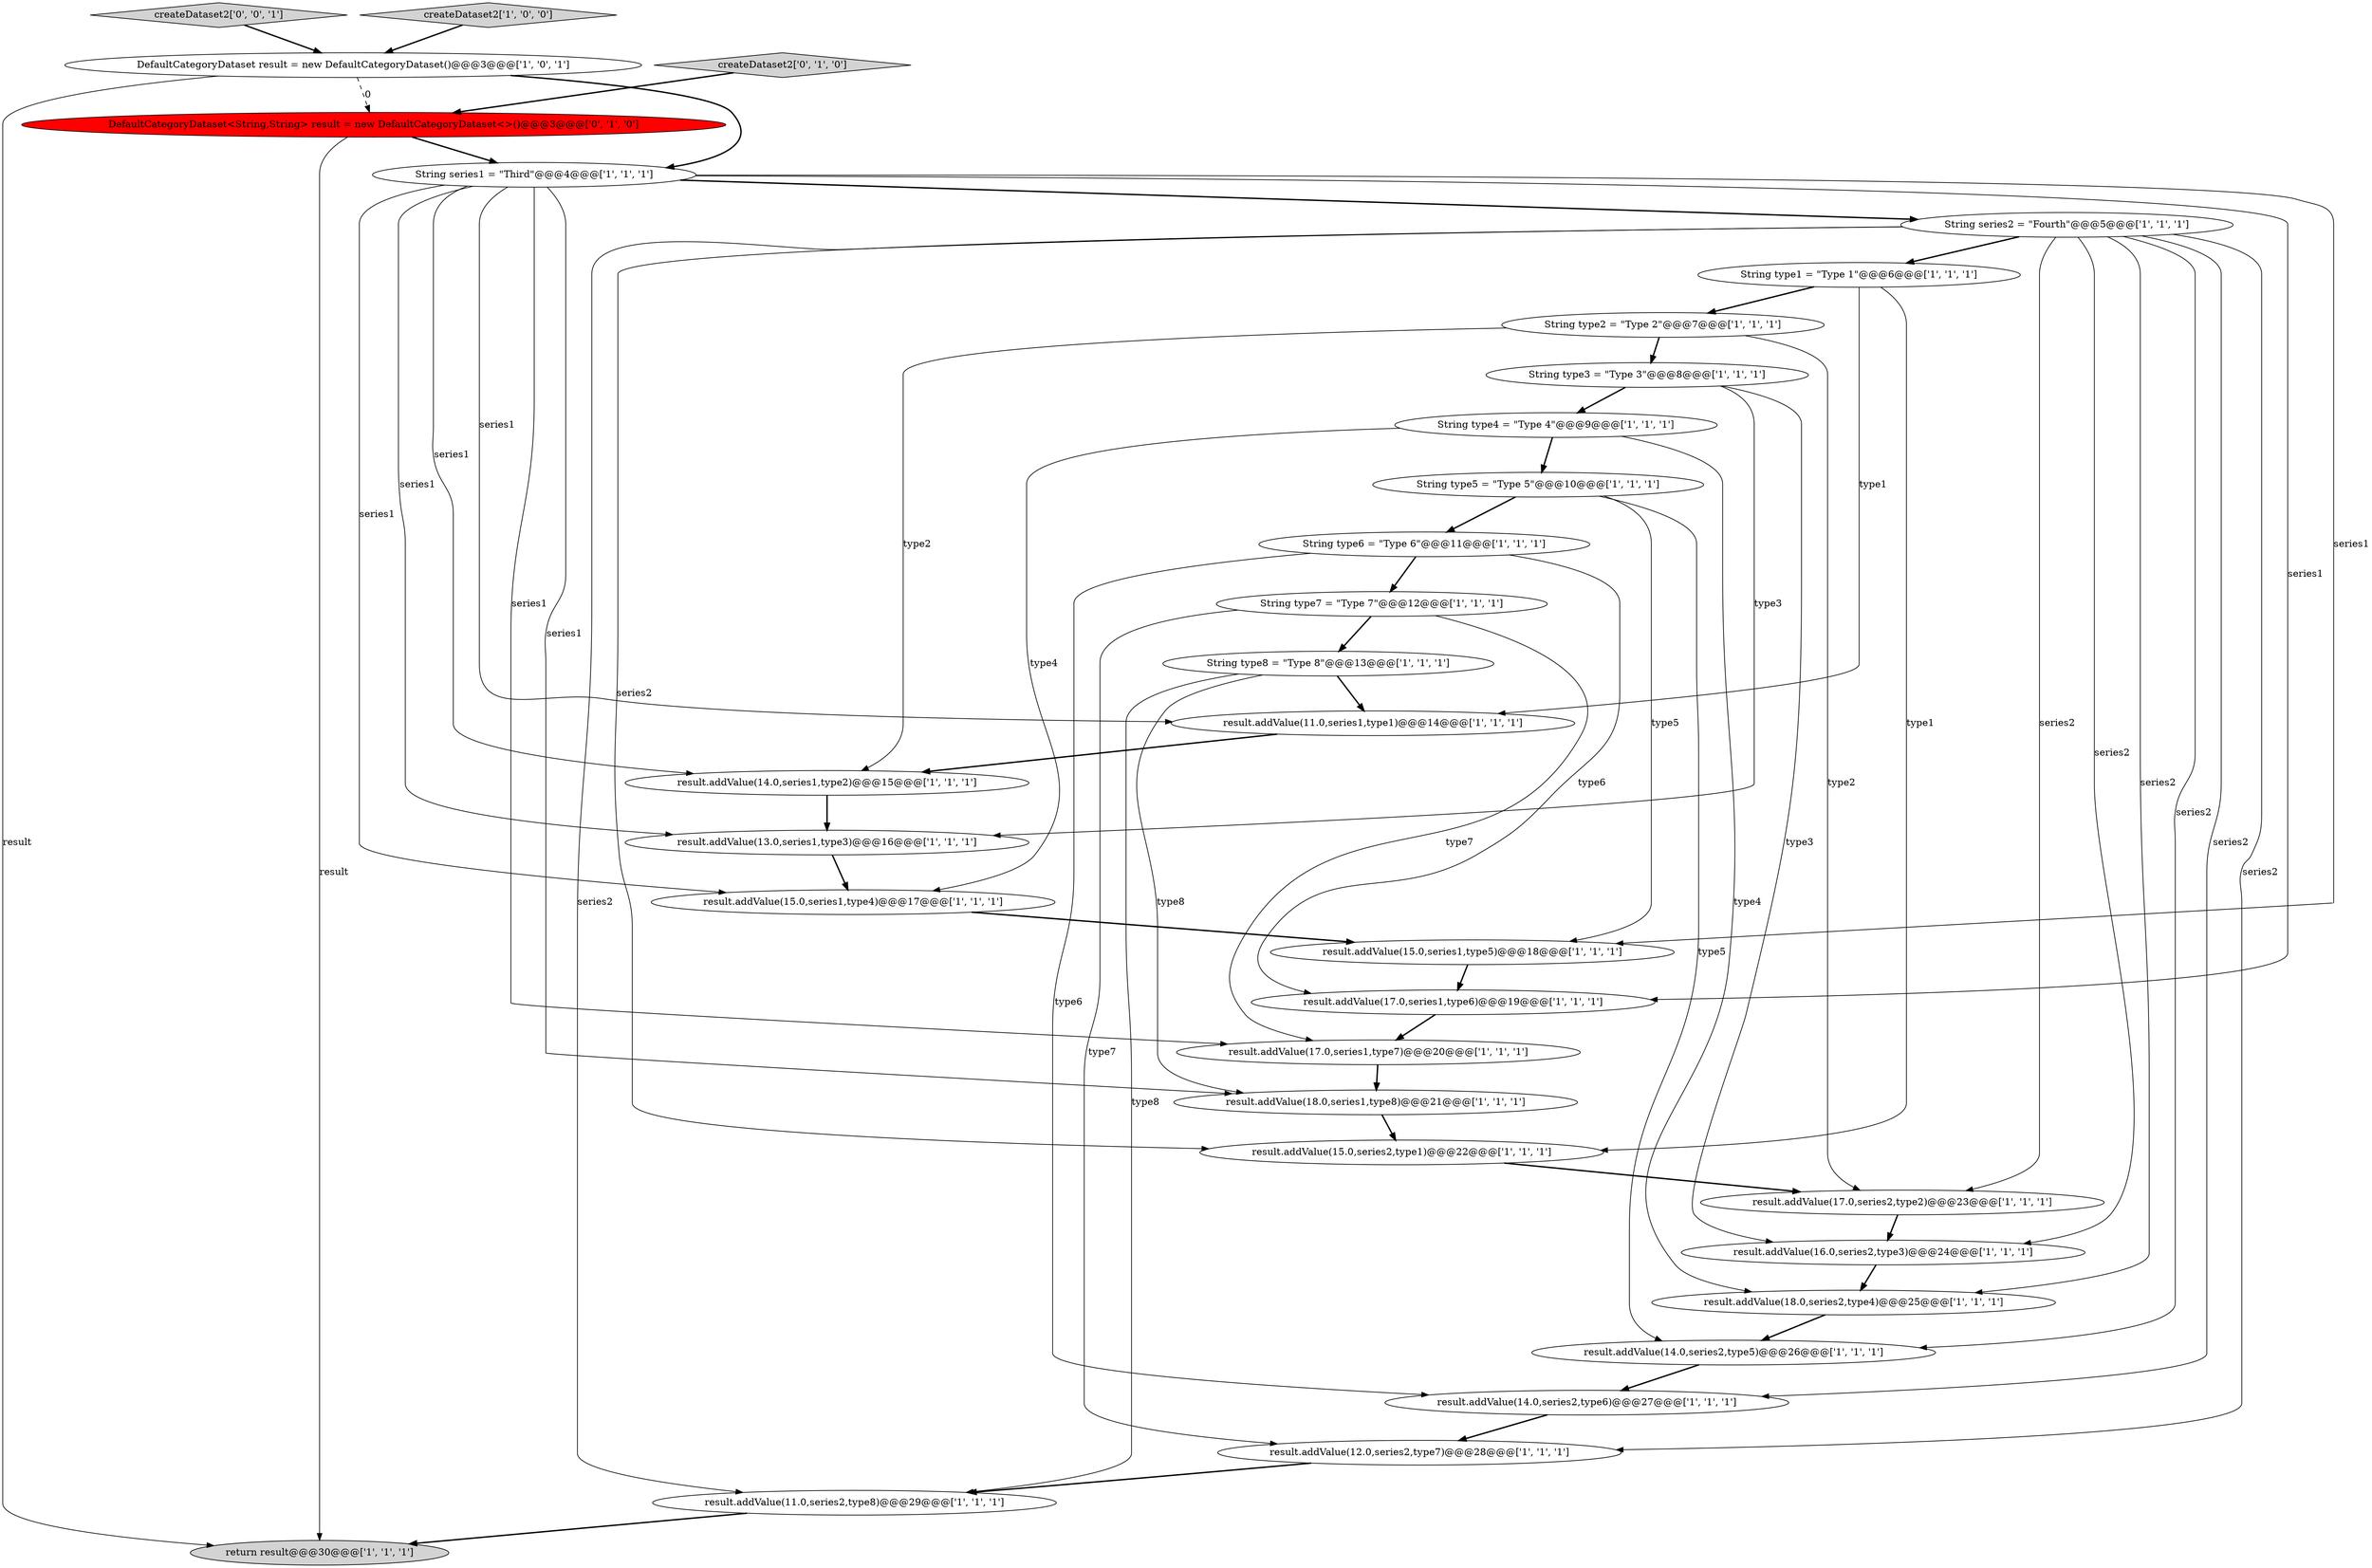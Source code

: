 digraph {
6 [style = filled, label = "result.addValue(17.0,series1,type7)@@@20@@@['1', '1', '1']", fillcolor = white, shape = ellipse image = "AAA0AAABBB1BBB"];
26 [style = filled, label = "result.addValue(14.0,series2,type6)@@@27@@@['1', '1', '1']", fillcolor = white, shape = ellipse image = "AAA0AAABBB1BBB"];
16 [style = filled, label = "result.addValue(17.0,series1,type6)@@@19@@@['1', '1', '1']", fillcolor = white, shape = ellipse image = "AAA0AAABBB1BBB"];
17 [style = filled, label = "DefaultCategoryDataset result = new DefaultCategoryDataset()@@@3@@@['1', '0', '1']", fillcolor = white, shape = ellipse image = "AAA0AAABBB1BBB"];
30 [style = filled, label = "DefaultCategoryDataset<String,String> result = new DefaultCategoryDataset<>()@@@3@@@['0', '1', '0']", fillcolor = red, shape = ellipse image = "AAA1AAABBB2BBB"];
12 [style = filled, label = "result.addValue(18.0,series2,type4)@@@25@@@['1', '1', '1']", fillcolor = white, shape = ellipse image = "AAA0AAABBB1BBB"];
8 [style = filled, label = "String type5 = \"Type 5\"@@@10@@@['1', '1', '1']", fillcolor = white, shape = ellipse image = "AAA0AAABBB1BBB"];
10 [style = filled, label = "result.addValue(12.0,series2,type7)@@@28@@@['1', '1', '1']", fillcolor = white, shape = ellipse image = "AAA0AAABBB1BBB"];
28 [style = filled, label = "String type7 = \"Type 7\"@@@12@@@['1', '1', '1']", fillcolor = white, shape = ellipse image = "AAA0AAABBB1BBB"];
23 [style = filled, label = "result.addValue(14.0,series2,type5)@@@26@@@['1', '1', '1']", fillcolor = white, shape = ellipse image = "AAA0AAABBB1BBB"];
27 [style = filled, label = "String series1 = \"Third\"@@@4@@@['1', '1', '1']", fillcolor = white, shape = ellipse image = "AAA0AAABBB1BBB"];
3 [style = filled, label = "result.addValue(14.0,series1,type2)@@@15@@@['1', '1', '1']", fillcolor = white, shape = ellipse image = "AAA0AAABBB1BBB"];
21 [style = filled, label = "result.addValue(13.0,series1,type3)@@@16@@@['1', '1', '1']", fillcolor = white, shape = ellipse image = "AAA0AAABBB1BBB"];
22 [style = filled, label = "String type6 = \"Type 6\"@@@11@@@['1', '1', '1']", fillcolor = white, shape = ellipse image = "AAA0AAABBB1BBB"];
19 [style = filled, label = "String type2 = \"Type 2\"@@@7@@@['1', '1', '1']", fillcolor = white, shape = ellipse image = "AAA0AAABBB1BBB"];
24 [style = filled, label = "result.addValue(15.0,series1,type5)@@@18@@@['1', '1', '1']", fillcolor = white, shape = ellipse image = "AAA0AAABBB1BBB"];
25 [style = filled, label = "result.addValue(16.0,series2,type3)@@@24@@@['1', '1', '1']", fillcolor = white, shape = ellipse image = "AAA0AAABBB1BBB"];
29 [style = filled, label = "createDataset2['0', '1', '0']", fillcolor = lightgray, shape = diamond image = "AAA0AAABBB2BBB"];
4 [style = filled, label = "String type8 = \"Type 8\"@@@13@@@['1', '1', '1']", fillcolor = white, shape = ellipse image = "AAA0AAABBB1BBB"];
9 [style = filled, label = "String type4 = \"Type 4\"@@@9@@@['1', '1', '1']", fillcolor = white, shape = ellipse image = "AAA0AAABBB1BBB"];
15 [style = filled, label = "result.addValue(15.0,series1,type4)@@@17@@@['1', '1', '1']", fillcolor = white, shape = ellipse image = "AAA0AAABBB1BBB"];
31 [style = filled, label = "createDataset2['0', '0', '1']", fillcolor = lightgray, shape = diamond image = "AAA0AAABBB3BBB"];
1 [style = filled, label = "result.addValue(11.0,series2,type8)@@@29@@@['1', '1', '1']", fillcolor = white, shape = ellipse image = "AAA0AAABBB1BBB"];
11 [style = filled, label = "result.addValue(17.0,series2,type2)@@@23@@@['1', '1', '1']", fillcolor = white, shape = ellipse image = "AAA0AAABBB1BBB"];
18 [style = filled, label = "String series2 = \"Fourth\"@@@5@@@['1', '1', '1']", fillcolor = white, shape = ellipse image = "AAA0AAABBB1BBB"];
13 [style = filled, label = "createDataset2['1', '0', '0']", fillcolor = lightgray, shape = diamond image = "AAA0AAABBB1BBB"];
20 [style = filled, label = "String type3 = \"Type 3\"@@@8@@@['1', '1', '1']", fillcolor = white, shape = ellipse image = "AAA0AAABBB1BBB"];
14 [style = filled, label = "result.addValue(11.0,series1,type1)@@@14@@@['1', '1', '1']", fillcolor = white, shape = ellipse image = "AAA0AAABBB1BBB"];
2 [style = filled, label = "return result@@@30@@@['1', '1', '1']", fillcolor = lightgray, shape = ellipse image = "AAA0AAABBB1BBB"];
5 [style = filled, label = "result.addValue(18.0,series1,type8)@@@21@@@['1', '1', '1']", fillcolor = white, shape = ellipse image = "AAA0AAABBB1BBB"];
7 [style = filled, label = "result.addValue(15.0,series2,type1)@@@22@@@['1', '1', '1']", fillcolor = white, shape = ellipse image = "AAA0AAABBB1BBB"];
0 [style = filled, label = "String type1 = \"Type 1\"@@@6@@@['1', '1', '1']", fillcolor = white, shape = ellipse image = "AAA0AAABBB1BBB"];
14->3 [style = bold, label=""];
27->18 [style = bold, label=""];
4->14 [style = bold, label=""];
19->11 [style = solid, label="type2"];
7->11 [style = bold, label=""];
27->15 [style = solid, label="series1"];
18->26 [style = solid, label="series2"];
18->25 [style = solid, label="series2"];
18->23 [style = solid, label="series2"];
0->7 [style = solid, label="type1"];
9->15 [style = solid, label="type4"];
29->30 [style = bold, label=""];
20->9 [style = bold, label=""];
26->10 [style = bold, label=""];
0->19 [style = bold, label=""];
27->3 [style = solid, label="series1"];
27->5 [style = solid, label="series1"];
21->15 [style = bold, label=""];
16->6 [style = bold, label=""];
19->20 [style = bold, label=""];
0->14 [style = solid, label="type1"];
30->27 [style = bold, label=""];
22->16 [style = solid, label="type6"];
23->26 [style = bold, label=""];
18->10 [style = solid, label="series2"];
18->11 [style = solid, label="series2"];
22->28 [style = bold, label=""];
4->5 [style = solid, label="type8"];
27->16 [style = solid, label="series1"];
9->8 [style = bold, label=""];
18->1 [style = solid, label="series2"];
8->22 [style = bold, label=""];
27->21 [style = solid, label="series1"];
27->14 [style = solid, label="series1"];
22->26 [style = solid, label="type6"];
24->16 [style = bold, label=""];
28->6 [style = solid, label="type7"];
6->5 [style = bold, label=""];
13->17 [style = bold, label=""];
28->10 [style = solid, label="type7"];
4->1 [style = solid, label="type8"];
18->7 [style = solid, label="series2"];
30->2 [style = solid, label="result"];
25->12 [style = bold, label=""];
27->24 [style = solid, label="series1"];
20->25 [style = solid, label="type3"];
8->23 [style = solid, label="type5"];
15->24 [style = bold, label=""];
19->3 [style = solid, label="type2"];
9->12 [style = solid, label="type4"];
5->7 [style = bold, label=""];
3->21 [style = bold, label=""];
12->23 [style = bold, label=""];
1->2 [style = bold, label=""];
17->27 [style = bold, label=""];
31->17 [style = bold, label=""];
10->1 [style = bold, label=""];
27->6 [style = solid, label="series1"];
8->24 [style = solid, label="type5"];
17->30 [style = dashed, label="0"];
17->2 [style = solid, label="result"];
18->0 [style = bold, label=""];
20->21 [style = solid, label="type3"];
11->25 [style = bold, label=""];
28->4 [style = bold, label=""];
18->12 [style = solid, label="series2"];
}
